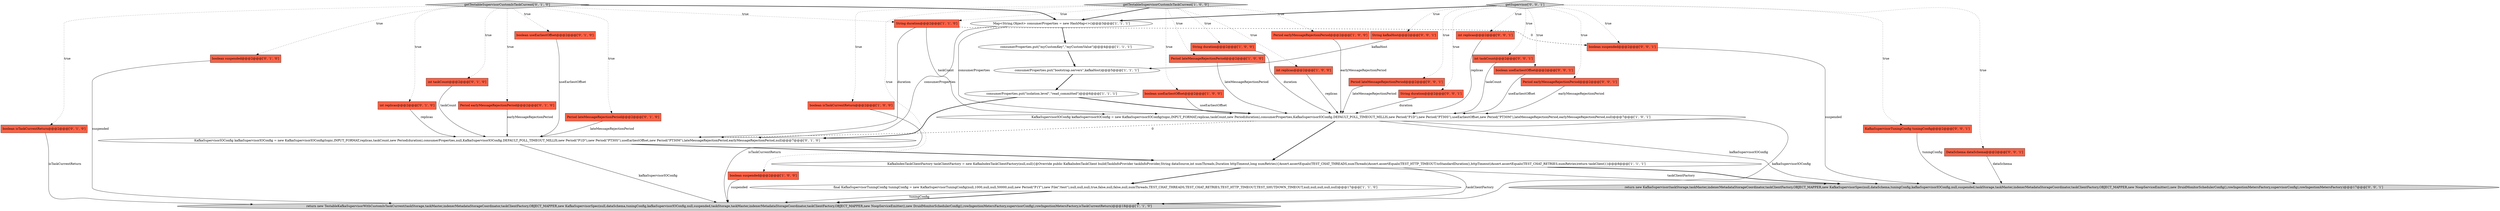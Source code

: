 digraph {
6 [style = filled, label = "Period earlyMessageRejectionPeriod@@@2@@@['1', '0', '0']", fillcolor = tomato, shape = box image = "AAA0AAABBB1BBB"];
24 [style = filled, label = "int taskCount@@@2@@@['0', '1', '0']", fillcolor = tomato, shape = box image = "AAA0AAABBB2BBB"];
3 [style = filled, label = "boolean useEarliestOffset@@@2@@@['1', '0', '0']", fillcolor = tomato, shape = box image = "AAA0AAABBB1BBB"];
14 [style = filled, label = "consumerProperties.put(\"myCustomKey\",\"myCustomValue\")@@@4@@@['1', '1', '1']", fillcolor = white, shape = ellipse image = "AAA0AAABBB1BBB"];
29 [style = filled, label = "int taskCount@@@2@@@['0', '0', '1']", fillcolor = tomato, shape = box image = "AAA0AAABBB3BBB"];
37 [style = filled, label = "boolean suspended@@@2@@@['0', '0', '1']", fillcolor = tomato, shape = box image = "AAA0AAABBB3BBB"];
23 [style = filled, label = "Period earlyMessageRejectionPeriod@@@2@@@['0', '1', '0']", fillcolor = tomato, shape = box image = "AAA0AAABBB2BBB"];
22 [style = filled, label = "KafkaSupervisorIOConfig kafkaSupervisorIOConfig = new KafkaSupervisorIOConfig(topic,INPUT_FORMAT,replicas,taskCount,new Period(duration),consumerProperties,null,KafkaSupervisorIOConfig.DEFAULT_POLL_TIMEOUT_MILLIS,new Period(\"P1D\"),new Period(\"PT30S\"),useEarliestOffset,new Period(\"PT30M\"),lateMessageRejectionPeriod,earlyMessageRejectionPeriod,null)@@@7@@@['0', '1', '0']", fillcolor = white, shape = ellipse image = "AAA1AAABBB2BBB"];
25 [style = filled, label = "boolean suspended@@@2@@@['0', '1', '0']", fillcolor = tomato, shape = box image = "AAA0AAABBB2BBB"];
1 [style = filled, label = "return new TestableKafkaSupervisorWithCustomIsTaskCurrent(taskStorage,taskMaster,indexerMetadataStorageCoordinator,taskClientFactory,OBJECT_MAPPER,new KafkaSupervisorSpec(null,dataSchema,tuningConfig,kafkaSupervisorIOConfig,null,suspended,taskStorage,taskMaster,indexerMetadataStorageCoordinator,taskClientFactory,OBJECT_MAPPER,new NoopServiceEmitter(),new DruidMonitorSchedulerConfig(),rowIngestionMetersFactory,supervisorConfig),rowIngestionMetersFactory,isTaskCurrentReturn)@@@18@@@['1', '1', '0']", fillcolor = lightgray, shape = ellipse image = "AAA0AAABBB1BBB"];
31 [style = filled, label = "boolean useEarliestOffset@@@2@@@['0', '0', '1']", fillcolor = tomato, shape = box image = "AAA0AAABBB3BBB"];
9 [style = filled, label = "String duration@@@2@@@['1', '0', '0']", fillcolor = tomato, shape = box image = "AAA0AAABBB1BBB"];
16 [style = filled, label = "final KafkaSupervisorTuningConfig tuningConfig = new KafkaSupervisorTuningConfig(null,1000,null,null,50000,null,new Period(\"P1Y\"),new File(\"/test\"),null,null,null,true,false,null,false,null,numThreads,TEST_CHAT_THREADS,TEST_CHAT_RETRIES,TEST_HTTP_TIMEOUT,TEST_SHUTDOWN_TIMEOUT,null,null,null,null,null)@@@17@@@['1', '1', '0']", fillcolor = white, shape = ellipse image = "AAA0AAABBB1BBB"];
18 [style = filled, label = "getTestableSupervisorCustomIsTaskCurrent['0', '1', '0']", fillcolor = lightgray, shape = diamond image = "AAA0AAABBB2BBB"];
21 [style = filled, label = "boolean useEarliestOffset@@@2@@@['0', '1', '0']", fillcolor = tomato, shape = box image = "AAA0AAABBB2BBB"];
5 [style = filled, label = "KafkaIndexTaskClientFactory taskClientFactory = new KafkaIndexTaskClientFactory(null,null){@Override public KafkaIndexTaskClient build(TaskInfoProvider taskInfoProvider,String dataSource,int numThreads,Duration httpTimeout,long numRetries){Assert.assertEquals(TEST_CHAT_THREADS,numThreads)Assert.assertEquals(TEST_HTTP_TIMEOUT.toStandardDuration(),httpTimeout)Assert.assertEquals(TEST_CHAT_RETRIES,numRetries)return taskClient}}@@@8@@@['1', '1', '1']", fillcolor = white, shape = ellipse image = "AAA0AAABBB1BBB"];
7 [style = filled, label = "consumerProperties.put(\"isolation.level\",\"read_committed\")@@@6@@@['1', '1', '1']", fillcolor = white, shape = ellipse image = "AAA0AAABBB1BBB"];
11 [style = filled, label = "getTestableSupervisorCustomIsTaskCurrent['1', '0', '0']", fillcolor = lightgray, shape = diamond image = "AAA0AAABBB1BBB"];
13 [style = filled, label = "String duration@@@2@@@['1', '1', '0']", fillcolor = tomato, shape = box image = "AAA0AAABBB1BBB"];
8 [style = filled, label = "boolean suspended@@@2@@@['1', '0', '0']", fillcolor = tomato, shape = box image = "AAA0AAABBB1BBB"];
20 [style = filled, label = "Period lateMessageRejectionPeriod@@@2@@@['0', '1', '0']", fillcolor = tomato, shape = box image = "AAA0AAABBB2BBB"];
2 [style = filled, label = "boolean isTaskCurrentReturn@@@2@@@['1', '0', '0']", fillcolor = tomato, shape = box image = "AAA0AAABBB1BBB"];
15 [style = filled, label = "consumerProperties.put(\"bootstrap.servers\",kafkaHost)@@@5@@@['1', '1', '1']", fillcolor = white, shape = ellipse image = "AAA0AAABBB1BBB"];
32 [style = filled, label = "return new KafkaSupervisor(taskStorage,taskMaster,indexerMetadataStorageCoordinator,taskClientFactory,OBJECT_MAPPER,new KafkaSupervisorSpec(null,dataSchema,tuningConfig,kafkaSupervisorIOConfig,null,suspended,taskStorage,taskMaster,indexerMetadataStorageCoordinator,taskClientFactory,OBJECT_MAPPER,new NoopServiceEmitter(),new DruidMonitorSchedulerConfig(),rowIngestionMetersFactory,supervisorConfig),rowIngestionMetersFactory)@@@17@@@['0', '0', '1']", fillcolor = lightgray, shape = ellipse image = "AAA0AAABBB3BBB"];
19 [style = filled, label = "int replicas@@@2@@@['0', '1', '0']", fillcolor = tomato, shape = box image = "AAA0AAABBB2BBB"];
17 [style = filled, label = "boolean isTaskCurrentReturn@@@2@@@['0', '1', '0']", fillcolor = tomato, shape = box image = "AAA0AAABBB2BBB"];
33 [style = filled, label = "getSupervisor['0', '0', '1']", fillcolor = lightgray, shape = diamond image = "AAA0AAABBB3BBB"];
36 [style = filled, label = "Period earlyMessageRejectionPeriod@@@2@@@['0', '0', '1']", fillcolor = tomato, shape = box image = "AAA0AAABBB3BBB"];
27 [style = filled, label = "KafkaSupervisorTuningConfig tuningConfig@@@2@@@['0', '0', '1']", fillcolor = tomato, shape = box image = "AAA0AAABBB3BBB"];
0 [style = filled, label = "KafkaSupervisorIOConfig kafkaSupervisorIOConfig = new KafkaSupervisorIOConfig(topic,INPUT_FORMAT,replicas,taskCount,new Period(duration),consumerProperties,KafkaSupervisorIOConfig.DEFAULT_POLL_TIMEOUT_MILLIS,new Period(\"P1D\"),new Period(\"PT30S\"),useEarliestOffset,new Period(\"PT30M\"),lateMessageRejectionPeriod,earlyMessageRejectionPeriod,null)@@@7@@@['1', '0', '1']", fillcolor = white, shape = ellipse image = "AAA0AAABBB1BBB"];
28 [style = filled, label = "DataSchema dataSchema@@@2@@@['0', '0', '1']", fillcolor = tomato, shape = box image = "AAA0AAABBB3BBB"];
10 [style = filled, label = "Map<String,Object> consumerProperties = new HashMap<>()@@@3@@@['1', '1', '1']", fillcolor = white, shape = ellipse image = "AAA0AAABBB1BBB"];
26 [style = filled, label = "Period lateMessageRejectionPeriod@@@2@@@['0', '0', '1']", fillcolor = tomato, shape = box image = "AAA0AAABBB3BBB"];
35 [style = filled, label = "String duration@@@2@@@['0', '0', '1']", fillcolor = tomato, shape = box image = "AAA0AAABBB3BBB"];
4 [style = filled, label = "Period lateMessageRejectionPeriod@@@2@@@['1', '0', '0']", fillcolor = tomato, shape = box image = "AAA0AAABBB1BBB"];
30 [style = filled, label = "int replicas@@@2@@@['0', '0', '1']", fillcolor = tomato, shape = box image = "AAA0AAABBB3BBB"];
12 [style = filled, label = "int replicas@@@2@@@['1', '0', '0']", fillcolor = tomato, shape = box image = "AAA0AAABBB1BBB"];
34 [style = filled, label = "String kafkaHost@@@2@@@['0', '0', '1']", fillcolor = tomato, shape = box image = "AAA0AAABBB3BBB"];
11->9 [style = dotted, label="true"];
29->0 [style = solid, label="taskCount"];
36->0 [style = solid, label="earlyMessageRejectionPeriod"];
11->3 [style = dotted, label="true"];
22->5 [style = bold, label=""];
9->0 [style = solid, label="duration"];
12->0 [style = solid, label="replicas"];
0->32 [style = solid, label="kafkaSupervisorIOConfig"];
11->2 [style = dotted, label="true"];
18->20 [style = dotted, label="true"];
11->12 [style = dotted, label="true"];
3->0 [style = solid, label="useEarliestOffset"];
5->1 [style = solid, label="taskClientFactory"];
33->10 [style = bold, label=""];
6->0 [style = solid, label="earlyMessageRejectionPeriod"];
8->1 [style = solid, label="suspended"];
26->0 [style = solid, label="lateMessageRejectionPeriod"];
5->32 [style = solid, label="taskClientFactory"];
34->15 [style = solid, label="kafkaHost"];
17->1 [style = solid, label="isTaskCurrentReturn"];
18->23 [style = dotted, label="true"];
33->27 [style = dotted, label="true"];
16->1 [style = solid, label="tuningConfig"];
13->0 [style = solid, label="taskCount"];
0->1 [style = solid, label="kafkaSupervisorIOConfig"];
20->22 [style = solid, label="lateMessageRejectionPeriod"];
10->22 [style = solid, label="consumerProperties"];
7->22 [style = bold, label=""];
22->1 [style = solid, label="kafkaSupervisorIOConfig"];
5->32 [style = bold, label=""];
15->7 [style = bold, label=""];
33->31 [style = dotted, label="true"];
21->22 [style = solid, label="useEarliestOffset"];
35->0 [style = solid, label="duration"];
18->13 [style = dotted, label="true"];
37->32 [style = solid, label="suspended"];
13->22 [style = solid, label="duration"];
23->22 [style = solid, label="earlyMessageRejectionPeriod"];
33->30 [style = dotted, label="true"];
4->0 [style = solid, label="lateMessageRejectionPeriod"];
11->8 [style = dotted, label="true"];
18->17 [style = dotted, label="true"];
30->0 [style = solid, label="replicas"];
11->10 [style = bold, label=""];
18->21 [style = dotted, label="true"];
16->1 [style = bold, label=""];
25->1 [style = solid, label="suspended"];
33->35 [style = dotted, label="true"];
18->10 [style = bold, label=""];
7->0 [style = bold, label=""];
11->6 [style = dotted, label="true"];
33->29 [style = dotted, label="true"];
33->37 [style = dotted, label="true"];
33->34 [style = dotted, label="true"];
18->19 [style = dotted, label="true"];
18->24 [style = dotted, label="true"];
31->0 [style = solid, label="useEarliestOffset"];
18->25 [style = dotted, label="true"];
33->26 [style = dotted, label="true"];
11->4 [style = dotted, label="true"];
33->28 [style = dotted, label="true"];
10->0 [style = solid, label="consumerProperties"];
27->32 [style = solid, label="tuningConfig"];
24->22 [style = solid, label="taskCount"];
28->32 [style = solid, label="dataSchema"];
33->36 [style = dotted, label="true"];
0->5 [style = bold, label=""];
13->37 [style = dashed, label="0"];
11->13 [style = dotted, label="true"];
14->15 [style = bold, label=""];
2->1 [style = solid, label="isTaskCurrentReturn"];
0->22 [style = dashed, label="0"];
10->14 [style = bold, label=""];
5->16 [style = bold, label=""];
19->22 [style = solid, label="replicas"];
}
